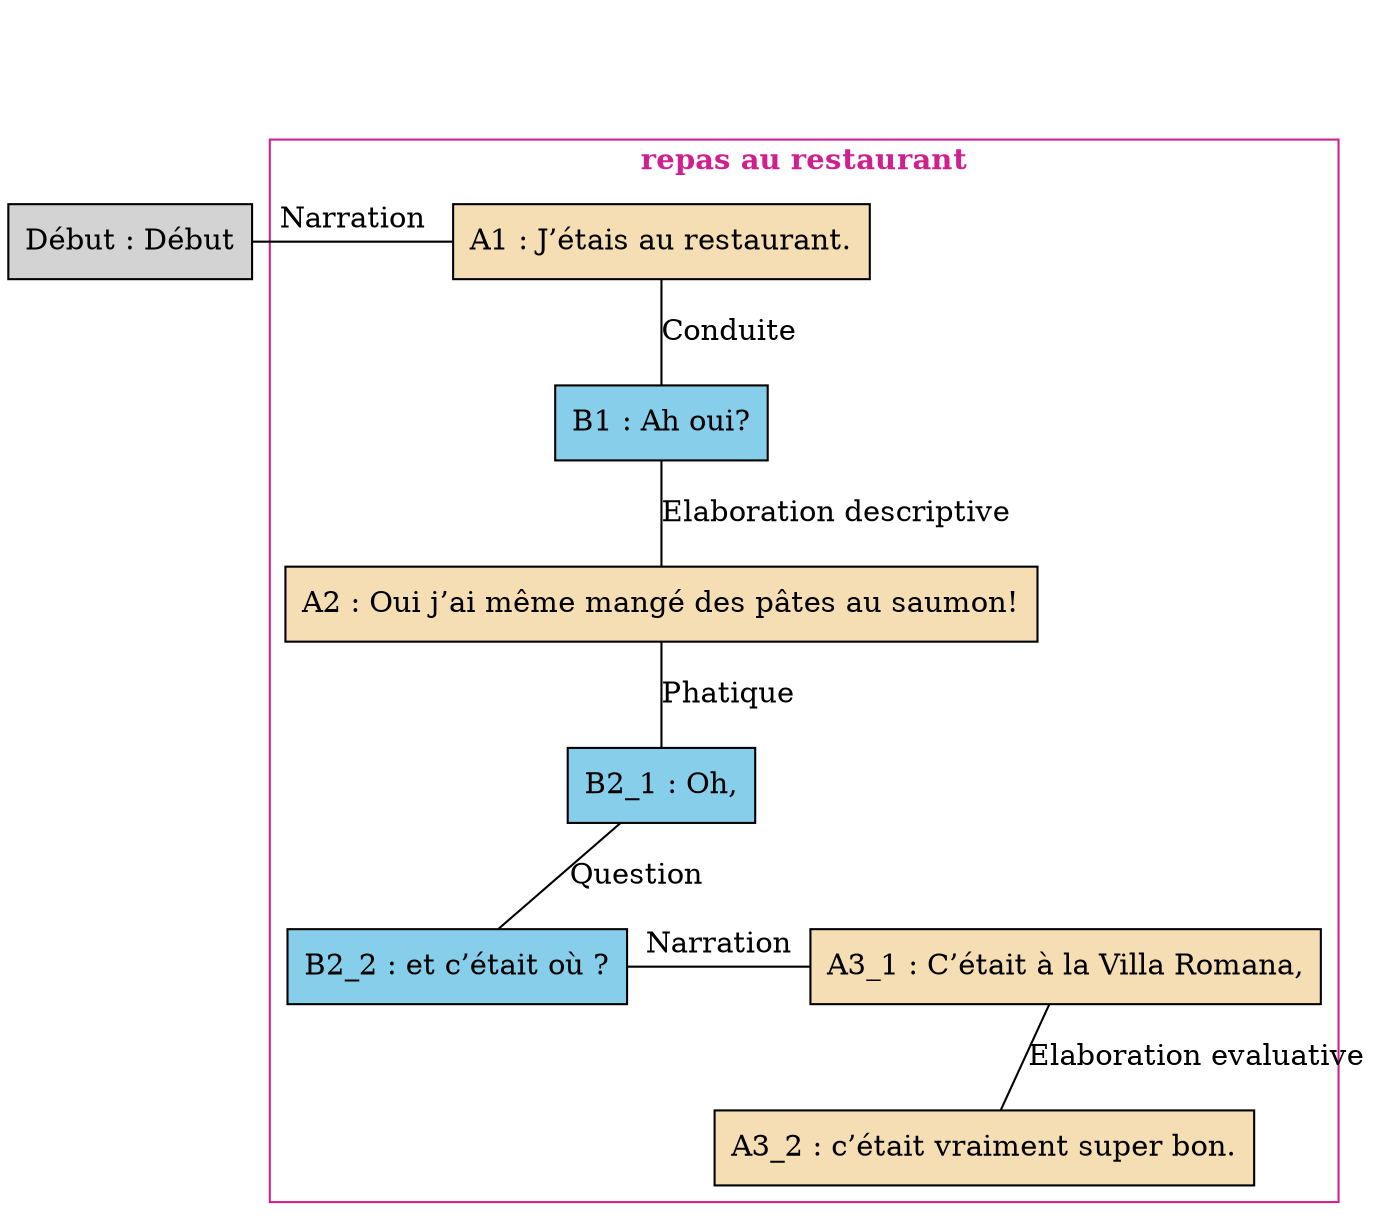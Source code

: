 digraph "Bac_a_sable_-_E10" {
	node [shape=box style=filled]
	newrank=true
	zero [style=invis]
	"Début" [label="Début : Début"]
	A1 [label="A1 : J’étais au restaurant." fillcolor=wheat]
	B1 [label="B1 : Ah oui?" fillcolor=skyblue]
	A2 [label="A2 : Oui j’ai même mangé des pâtes au saumon!" fillcolor=wheat]
	B2_1 [label="B2_1 : Oh," fillcolor=skyblue]
	B2_2 [label="B2_2 : et c’était où ?" fillcolor=skyblue]
	A3_1 [label="A3_1 : C’était à la Villa Romana," fillcolor=wheat]
	A3_2 [label="A3_2 : c’était vraiment super bon." fillcolor=wheat]
	zero -> "Début" [label="" style=invis]
	zero -> A1 [style=invis weight=1]
	"Début" -> A1 [label=Narration constraint=false dir=none]
	A1 -> B1 [label=Conduite dir=none weight=2]
	B1 -> A2 [label="Elaboration descriptive" dir=none weight=2]
	A2 -> B2_1 [label=Phatique dir=none weight=2]
	B2_1 -> B2_2 [label=Question dir=none weight=2]
	B2_1 -> A3_1 [style=invis weight=1]
	B2_2 -> A3_1 [label=Narration constraint=false dir=none]
	A3_1 -> A3_2 [label="Elaboration evaluative" dir=none weight=2]
	subgraph cluster_0 {
		label=<<B>repas au restaurant</B>>
		color=violetred
		fontcolor=violetred
		A1
		B1
		A2
		B2_1
		B2_2
		A3_1
		A3_2
	}
}
